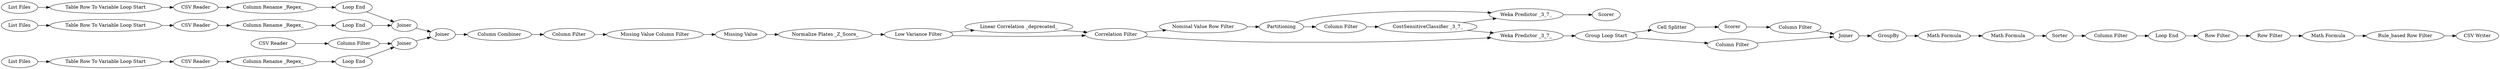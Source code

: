 digraph {
	1 [label="List Files"]
	2 [label="Table Row To Variable Loop Start"]
	4 [label="Loop End"]
	5 [label="List Files"]
	6 [label="Loop End"]
	7 [label="Table Row To Variable Loop Start"]
	9 [label="List Files"]
	10 [label="Loop End"]
	11 [label="Table Row To Variable Loop Start"]
	16 [label="CSV Reader"]
	80 [label="CSV Reader"]
	81 [label="CSV Reader"]
	133 [label="Column Rename _Regex_"]
	134 [label="Column Rename _Regex_"]
	135 [label="Column Rename _Regex_"]
	381 [label="Column Filter"]
	519 [label="Normalize Plates _Z_Score_"]
	588 [label=Partitioning]
	589 [label="Nominal Value Row Filter"]
	604 [label=Scorer]
	656 [label="Group Loop Start"]
	657 [label="Cell Splitter"]
	658 [label=Scorer]
	659 [label=Joiner]
	660 [label="Column Filter"]
	661 [label="Column Filter"]
	662 [label=GroupBy]
	668 [label=Sorter]
	669 [label="Column Filter"]
	670 [label="Math Formula"]
	671 [label="Math Formula"]
	672 [label="Loop End"]
	680 [label="Weka Predictor _3_7_"]
	681 [label="CostSensitiveClassifier _3_7_"]
	682 [label="Column Filter"]
	719 [label="Weka Predictor _3_7_"]
	758 [label=Joiner]
	761 [label=Joiner]
	762 [label="CSV Reader"]
	763 [label="Column Filter"]
	765 [label=Joiner]
	796 [label="Missing Value"]
	805 [label="Missing Value Column Filter"]
	806 [label="Column Combiner"]
	807 [label="Low Variance Filter"]
	808 [label="Linear Correlation _deprecated_"]
	809 [label="Correlation Filter"]
	851 [label="CSV Writer"]
	852 [label="Rule_based Row Filter"]
	853 [label="Row Filter"]
	854 [label="Math Formula"]
	855 [label="Row Filter"]
	1 -> 2
	2 -> 16
	4 -> 758
	5 -> 7
	6 -> 758
	7 -> 81
	9 -> 11
	10 -> 761
	11 -> 80
	16 -> 133
	80 -> 135
	81 -> 134
	133 -> 4
	134 -> 6
	135 -> 10
	381 -> 805
	519 -> 807
	588 -> 680
	588 -> 682
	589 -> 588
	656 -> 657
	656 -> 661
	657 -> 658
	658 -> 660
	659 -> 662
	660 -> 659
	661 -> 659
	662 -> 671
	668 -> 669
	669 -> 672
	670 -> 668
	671 -> 670
	672 -> 855
	680 -> 604
	681 -> 680
	681 -> 719
	682 -> 681
	719 -> 656
	758 -> 765
	761 -> 765
	762 -> 763
	763 -> 761
	765 -> 806
	796 -> 519
	805 -> 796
	806 -> 381
	807 -> 809
	807 -> 808
	808 -> 809
	809 -> 589
	809 -> 719
	852 -> 851
	853 -> 854
	854 -> 852
	855 -> 853
	rankdir=LR
}
